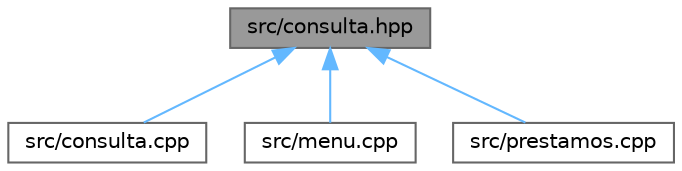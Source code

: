 digraph "src/consulta.hpp"
{
 // LATEX_PDF_SIZE
  bgcolor="transparent";
  edge [fontname=Helvetica,fontsize=10,labelfontname=Helvetica,labelfontsize=10];
  node [fontname=Helvetica,fontsize=10,shape=box,height=0.2,width=0.4];
  Node1 [id="Node000001",label="src/consulta.hpp",height=0.2,width=0.4,color="gray40", fillcolor="grey60", style="filled", fontcolor="black",tooltip=" "];
  Node1 -> Node2 [id="edge1_Node000001_Node000002",dir="back",color="steelblue1",style="solid",tooltip=" "];
  Node2 [id="Node000002",label="src/consulta.cpp",height=0.2,width=0.4,color="grey40", fillcolor="white", style="filled",URL="$consulta_8cpp.html",tooltip=" "];
  Node1 -> Node3 [id="edge2_Node000001_Node000003",dir="back",color="steelblue1",style="solid",tooltip=" "];
  Node3 [id="Node000003",label="src/menu.cpp",height=0.2,width=0.4,color="grey40", fillcolor="white", style="filled",URL="$menu_8cpp.html",tooltip="Implementacion de la clase Menu MIT License."];
  Node1 -> Node4 [id="edge3_Node000001_Node000004",dir="back",color="steelblue1",style="solid",tooltip=" "];
  Node4 [id="Node000004",label="src/prestamos.cpp",height=0.2,width=0.4,color="grey40", fillcolor="white", style="filled",URL="$prestamos_8cpp.html",tooltip="Implementacion de la clase Prestamos MIT License."];
}

